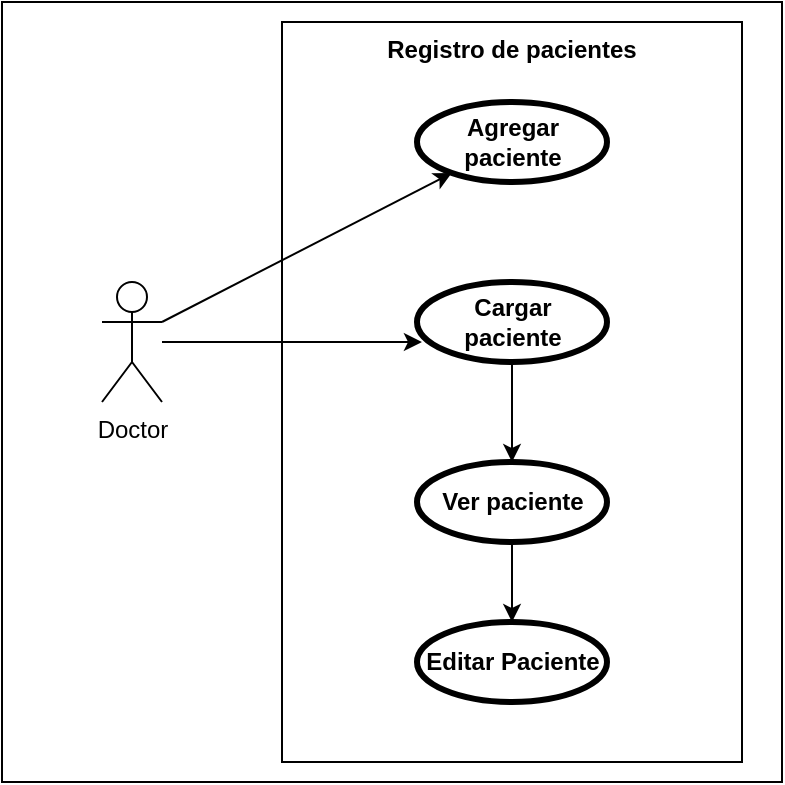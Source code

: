 <mxfile>
    <diagram name="CU_Pacientes" id="AmeglMft1qLe2H7d6oH1">
        <mxGraphModel dx="591" dy="467" grid="1" gridSize="10" guides="1" tooltips="1" connect="1" arrows="1" fold="1" page="1" pageScale="1" pageWidth="850" pageHeight="1100" math="0" shadow="0">
            <root>
                <mxCell id="vqIPnMcB2aglfvJ_TOKV-0"/>
                <mxCell id="vqIPnMcB2aglfvJ_TOKV-1" parent="vqIPnMcB2aglfvJ_TOKV-0"/>
                <mxCell id="vqIPnMcB2aglfvJ_TOKV-2" value="" style="whiteSpace=wrap;html=1;aspect=fixed;" parent="vqIPnMcB2aglfvJ_TOKV-1" vertex="1">
                    <mxGeometry x="80" y="10" width="390" height="390" as="geometry"/>
                </mxCell>
                <mxCell id="vqIPnMcB2aglfvJ_TOKV-3" value="Doctor" style="shape=umlActor;html=1;verticalLabelPosition=bottom;verticalAlign=top;align=center;" parent="vqIPnMcB2aglfvJ_TOKV-1" vertex="1">
                    <mxGeometry x="130" y="150" width="30" height="60" as="geometry"/>
                </mxCell>
                <mxCell id="vqIPnMcB2aglfvJ_TOKV-4" value="Registro de pacientes" style="shape=rect;html=1;verticalAlign=top;fontStyle=1;whiteSpace=wrap;align=center;" parent="vqIPnMcB2aglfvJ_TOKV-1" vertex="1">
                    <mxGeometry x="220" y="20" width="230" height="370" as="geometry"/>
                </mxCell>
                <mxCell id="vqIPnMcB2aglfvJ_TOKV-5" value="Agregar paciente" style="shape=ellipse;html=1;strokeWidth=3;fontStyle=1;whiteSpace=wrap;align=center;perimeter=ellipsePerimeter;" parent="vqIPnMcB2aglfvJ_TOKV-1" vertex="1">
                    <mxGeometry x="287.5" y="60" width="95" height="40" as="geometry"/>
                </mxCell>
                <mxCell id="vqIPnMcB2aglfvJ_TOKV-6" style="edgeStyle=none;html=1;exitX=0.5;exitY=1;exitDx=0;exitDy=0;entryX=0.5;entryY=0;entryDx=0;entryDy=0;" parent="vqIPnMcB2aglfvJ_TOKV-1" source="vqIPnMcB2aglfvJ_TOKV-7" target="vqIPnMcB2aglfvJ_TOKV-13" edge="1">
                    <mxGeometry relative="1" as="geometry"/>
                </mxCell>
                <mxCell id="vqIPnMcB2aglfvJ_TOKV-7" value="Cargar&lt;br&gt;paciente" style="shape=ellipse;html=1;strokeWidth=3;fontStyle=1;whiteSpace=wrap;align=center;perimeter=ellipsePerimeter;" parent="vqIPnMcB2aglfvJ_TOKV-1" vertex="1">
                    <mxGeometry x="287.5" y="150" width="95" height="40" as="geometry"/>
                </mxCell>
                <mxCell id="vqIPnMcB2aglfvJ_TOKV-8" value="Editar Paciente" style="shape=ellipse;html=1;strokeWidth=3;fontStyle=1;whiteSpace=wrap;align=center;perimeter=ellipsePerimeter;" parent="vqIPnMcB2aglfvJ_TOKV-1" vertex="1">
                    <mxGeometry x="287.5" y="320" width="95" height="40" as="geometry"/>
                </mxCell>
                <mxCell id="vqIPnMcB2aglfvJ_TOKV-10" style="edgeStyle=none;html=1;" parent="vqIPnMcB2aglfvJ_TOKV-1" target="vqIPnMcB2aglfvJ_TOKV-5" edge="1">
                    <mxGeometry relative="1" as="geometry">
                        <mxPoint x="160" y="170" as="sourcePoint"/>
                        <Array as="points"/>
                    </mxGeometry>
                </mxCell>
                <mxCell id="vqIPnMcB2aglfvJ_TOKV-11" style="edgeStyle=none;html=1;exitX=0.5;exitY=1;exitDx=0;exitDy=0;" parent="vqIPnMcB2aglfvJ_TOKV-1" source="vqIPnMcB2aglfvJ_TOKV-13" target="vqIPnMcB2aglfvJ_TOKV-8" edge="1">
                    <mxGeometry relative="1" as="geometry"/>
                </mxCell>
                <mxCell id="vqIPnMcB2aglfvJ_TOKV-13" value="Ver paciente" style="shape=ellipse;html=1;strokeWidth=3;fontStyle=1;whiteSpace=wrap;align=center;perimeter=ellipsePerimeter;" parent="vqIPnMcB2aglfvJ_TOKV-1" vertex="1">
                    <mxGeometry x="287.5" y="240" width="95" height="40" as="geometry"/>
                </mxCell>
                <mxCell id="vqIPnMcB2aglfvJ_TOKV-14" style="edgeStyle=none;html=1;entryX=0.026;entryY=0.75;entryDx=0;entryDy=0;entryPerimeter=0;" parent="vqIPnMcB2aglfvJ_TOKV-1" source="vqIPnMcB2aglfvJ_TOKV-3" target="vqIPnMcB2aglfvJ_TOKV-7" edge="1">
                    <mxGeometry relative="1" as="geometry"/>
                </mxCell>
            </root>
        </mxGraphModel>
    </diagram>
    <diagram name="CU_Horario" id="G2RMSb9eDodMz08BsMkF">
        <mxGraphModel dx="591" dy="467" grid="1" gridSize="10" guides="1" tooltips="1" connect="1" arrows="1" fold="1" page="1" pageScale="1" pageWidth="850" pageHeight="1100" math="0" shadow="0">
            <root>
                <mxCell id="HQcf39bysTgyDy59tVj1-0"/>
                <mxCell id="HQcf39bysTgyDy59tVj1-1" parent="HQcf39bysTgyDy59tVj1-0"/>
                <mxCell id="HQcf39bysTgyDy59tVj1-2" value="" style="whiteSpace=wrap;html=1;aspect=fixed;" parent="HQcf39bysTgyDy59tVj1-1" vertex="1">
                    <mxGeometry x="80" y="10" width="390" height="390" as="geometry"/>
                </mxCell>
                <mxCell id="HQcf39bysTgyDy59tVj1-3" value="Doctor" style="shape=umlActor;html=1;verticalLabelPosition=bottom;verticalAlign=top;align=center;" parent="HQcf39bysTgyDy59tVj1-1" vertex="1">
                    <mxGeometry x="130" y="150" width="30" height="60" as="geometry"/>
                </mxCell>
                <mxCell id="HQcf39bysTgyDy59tVj1-4" value="Registro de horarios" style="shape=rect;html=1;verticalAlign=top;fontStyle=1;whiteSpace=wrap;align=center;" parent="HQcf39bysTgyDy59tVj1-1" vertex="1">
                    <mxGeometry x="220" y="20" width="230" height="370" as="geometry"/>
                </mxCell>
                <mxCell id="HQcf39bysTgyDy59tVj1-5" value="Agregar horario" style="shape=ellipse;html=1;strokeWidth=3;fontStyle=1;whiteSpace=wrap;align=center;perimeter=ellipsePerimeter;" parent="HQcf39bysTgyDy59tVj1-1" vertex="1">
                    <mxGeometry x="287.5" y="60" width="95" height="40" as="geometry"/>
                </mxCell>
                <mxCell id="HQcf39bysTgyDy59tVj1-6" style="edgeStyle=none;html=1;exitX=0.5;exitY=1;exitDx=0;exitDy=0;entryX=0.5;entryY=0;entryDx=0;entryDy=0;" parent="HQcf39bysTgyDy59tVj1-1" source="HQcf39bysTgyDy59tVj1-7" target="HQcf39bysTgyDy59tVj1-8" edge="1">
                    <mxGeometry relative="1" as="geometry">
                        <mxPoint x="335" y="290" as="targetPoint"/>
                    </mxGeometry>
                </mxCell>
                <mxCell id="HQcf39bysTgyDy59tVj1-7" value="Cargar&lt;br&gt;horario" style="shape=ellipse;html=1;strokeWidth=3;fontStyle=1;whiteSpace=wrap;align=center;perimeter=ellipsePerimeter;" parent="HQcf39bysTgyDy59tVj1-1" vertex="1">
                    <mxGeometry x="287.5" y="180" width="95" height="40" as="geometry"/>
                </mxCell>
                <mxCell id="HQcf39bysTgyDy59tVj1-8" value="Editar horario" style="shape=ellipse;html=1;strokeWidth=3;fontStyle=1;whiteSpace=wrap;align=center;perimeter=ellipsePerimeter;" parent="HQcf39bysTgyDy59tVj1-1" vertex="1">
                    <mxGeometry x="287.5" y="310" width="95" height="40" as="geometry"/>
                </mxCell>
                <mxCell id="HQcf39bysTgyDy59tVj1-9" style="edgeStyle=none;html=1;" parent="HQcf39bysTgyDy59tVj1-1" target="HQcf39bysTgyDy59tVj1-5" edge="1">
                    <mxGeometry relative="1" as="geometry">
                        <mxPoint x="160" y="170" as="sourcePoint"/>
                        <Array as="points"/>
                    </mxGeometry>
                </mxCell>
                <mxCell id="HQcf39bysTgyDy59tVj1-12" style="edgeStyle=none;html=1;entryX=0.026;entryY=0.75;entryDx=0;entryDy=0;entryPerimeter=0;" parent="HQcf39bysTgyDy59tVj1-1" source="HQcf39bysTgyDy59tVj1-3" target="HQcf39bysTgyDy59tVj1-7" edge="1">
                    <mxGeometry relative="1" as="geometry"/>
                </mxCell>
            </root>
        </mxGraphModel>
    </diagram>
    <diagram name="CU_Padecimientos" id="6aQpN7nQUlveGSO6Lpv-">
        <mxGraphModel dx="591" dy="467" grid="1" gridSize="10" guides="1" tooltips="1" connect="1" arrows="1" fold="1" page="1" pageScale="1" pageWidth="850" pageHeight="1100" math="0" shadow="0">
            <root>
                <mxCell id="mGJhGw1RVA1ECX-fr46J-0"/>
                <mxCell id="mGJhGw1RVA1ECX-fr46J-1" parent="mGJhGw1RVA1ECX-fr46J-0"/>
                <mxCell id="mGJhGw1RVA1ECX-fr46J-2" value="" style="whiteSpace=wrap;html=1;aspect=fixed;" parent="mGJhGw1RVA1ECX-fr46J-1" vertex="1">
                    <mxGeometry x="80" y="10" width="390" height="390" as="geometry"/>
                </mxCell>
                <mxCell id="mGJhGw1RVA1ECX-fr46J-3" value="Doctor" style="shape=umlActor;html=1;verticalLabelPosition=bottom;verticalAlign=top;align=center;" parent="mGJhGw1RVA1ECX-fr46J-1" vertex="1">
                    <mxGeometry x="130" y="150" width="30" height="60" as="geometry"/>
                </mxCell>
                <mxCell id="mGJhGw1RVA1ECX-fr46J-4" value="Registro de padecimientsos" style="shape=rect;html=1;verticalAlign=top;fontStyle=1;whiteSpace=wrap;align=center;" parent="mGJhGw1RVA1ECX-fr46J-1" vertex="1">
                    <mxGeometry x="220" y="20" width="230" height="370" as="geometry"/>
                </mxCell>
                <mxCell id="mGJhGw1RVA1ECX-fr46J-5" value="Agregar padecimientos" style="shape=ellipse;html=1;strokeWidth=3;fontStyle=1;whiteSpace=wrap;align=center;perimeter=ellipsePerimeter;" parent="mGJhGw1RVA1ECX-fr46J-1" vertex="1">
                    <mxGeometry x="280" y="60" width="102.5" height="50" as="geometry"/>
                </mxCell>
                <mxCell id="mGJhGw1RVA1ECX-fr46J-6" style="edgeStyle=none;html=1;exitX=1;exitY=1;exitDx=0;exitDy=0;entryX=0.5;entryY=0;entryDx=0;entryDy=0;" parent="mGJhGw1RVA1ECX-fr46J-1" source="mGJhGw1RVA1ECX-fr46J-7" target="mGJhGw1RVA1ECX-fr46J-8" edge="1">
                    <mxGeometry relative="1" as="geometry">
                        <mxPoint x="335" y="240" as="targetPoint"/>
                    </mxGeometry>
                </mxCell>
                <mxCell id="lM8KO3n3QATqt2Ms2JGU-1" style="edgeStyle=none;html=1;exitX=0.226;exitY=1.05;exitDx=0;exitDy=0;exitPerimeter=0;" parent="mGJhGw1RVA1ECX-fr46J-1" source="mGJhGw1RVA1ECX-fr46J-7" target="lM8KO3n3QATqt2Ms2JGU-0" edge="1">
                    <mxGeometry relative="1" as="geometry"/>
                </mxCell>
                <mxCell id="mGJhGw1RVA1ECX-fr46J-7" value="Cargar&lt;br&gt;padecimientos" style="shape=ellipse;html=1;strokeWidth=3;fontStyle=1;whiteSpace=wrap;align=center;perimeter=ellipsePerimeter;" parent="mGJhGw1RVA1ECX-fr46J-1" vertex="1">
                    <mxGeometry x="280" y="140" width="102.5" height="50" as="geometry"/>
                </mxCell>
                <mxCell id="mGJhGw1RVA1ECX-fr46J-8" value="Editar padecimientos&amp;nbsp;&lt;span style=&quot;color: rgba(0, 0, 0, 0); font-family: monospace; font-size: 0px; font-weight: 400; text-align: start;&quot;&gt;%3CmxGraphModel%3E%3Croot%3E%3CmxCell%20id%3D%220%22%2F%3E%3CmxCell%20id%3D%221%22%20parent%3D%220%22%2F%3E%3CmxCell%20id%3D%222%22%20style%3D%22edgeStyle%3Dnone%3Bhtml%3D1%3BexitX%3D0.5%3BexitY%3D1%3BexitDx%3D0%3BexitDy%3D0%3B%22%20edge%3D%221%22%20parent%3D%221%22%3E%3CmxGeometry%20relative%3D%221%22%20as%3D%22geometry%22%3E%3CmxPoint%20x%3D%22335%22%20y%3D%22190%22%20as%3D%22sourcePoint%22%2F%3E%3CmxPoint%20x%3D%22335%22%20y%3D%22290%22%20as%3D%22targetPoint%22%2F%3E%3C%2FmxGeometry%3E%3C%2FmxCell%3E%3C%2Froot%3E%3C%2FmxGraphModel%3Epadep&lt;/span&gt;" style="shape=ellipse;html=1;strokeWidth=3;fontStyle=1;whiteSpace=wrap;align=center;perimeter=ellipsePerimeter;" parent="mGJhGw1RVA1ECX-fr46J-1" vertex="1">
                    <mxGeometry x="320" y="260" width="110" height="50" as="geometry"/>
                </mxCell>
                <mxCell id="mGJhGw1RVA1ECX-fr46J-9" style="edgeStyle=none;html=1;" parent="mGJhGw1RVA1ECX-fr46J-1" target="mGJhGw1RVA1ECX-fr46J-5" edge="1">
                    <mxGeometry relative="1" as="geometry">
                        <mxPoint x="160" y="170" as="sourcePoint"/>
                        <Array as="points"/>
                    </mxGeometry>
                </mxCell>
                <mxCell id="mGJhGw1RVA1ECX-fr46J-12" style="edgeStyle=none;html=1;entryX=0.026;entryY=0.75;entryDx=0;entryDy=0;entryPerimeter=0;" parent="mGJhGw1RVA1ECX-fr46J-1" source="mGJhGw1RVA1ECX-fr46J-3" target="mGJhGw1RVA1ECX-fr46J-7" edge="1">
                    <mxGeometry relative="1" as="geometry"/>
                </mxCell>
                <mxCell id="lM8KO3n3QATqt2Ms2JGU-0" value="Eliminar&lt;br&gt;padecimientos&amp;nbsp;&lt;span style=&quot;color: rgba(0, 0, 0, 0); font-family: monospace; font-size: 0px; font-weight: 400; text-align: start;&quot;&gt;%3CmxGraphModel%3E%3Croot%3E%3CmxCell%20id%3D%220%22%2F%3E%3CmxCell%20id%3D%221%22%20parent%3D%220%22%2F%3E%3CmxCell%20id%3D%222%22%20style%3D%22edgeStyle%3Dnone%3Bhtml%3D1%3BexitX%3D0.5%3BexitY%3D1%3BexitDx%3D0%3BexitDy%3D0%3B%22%20edge%3D%221%22%20parent%3D%221%22%3E%3CmxGeometry%20relative%3D%221%22%20as%3D%22geometry%22%3E%3CmxPoint%20x%3D%22335%22%20y%3D%22190%22%20as%3D%22sourcePoint%22%2F%3E%3CmxPoint%20x%3D%22335%22%20y%3D%22290%22%20as%3D%22targetPoint%22%2F%3E%3C%2FmxGeometry%3E%3C%2FmxCell%3E%3C%2Froot%3E%3C%2FmxGraphModel%3Epadep&lt;/span&gt;" style="shape=ellipse;html=1;strokeWidth=3;fontStyle=1;whiteSpace=wrap;align=center;perimeter=ellipsePerimeter;" parent="mGJhGw1RVA1ECX-fr46J-1" vertex="1">
                    <mxGeometry x="250" y="320" width="112.5" height="50" as="geometry"/>
                </mxCell>
            </root>
        </mxGraphModel>
    </diagram>
</mxfile>
